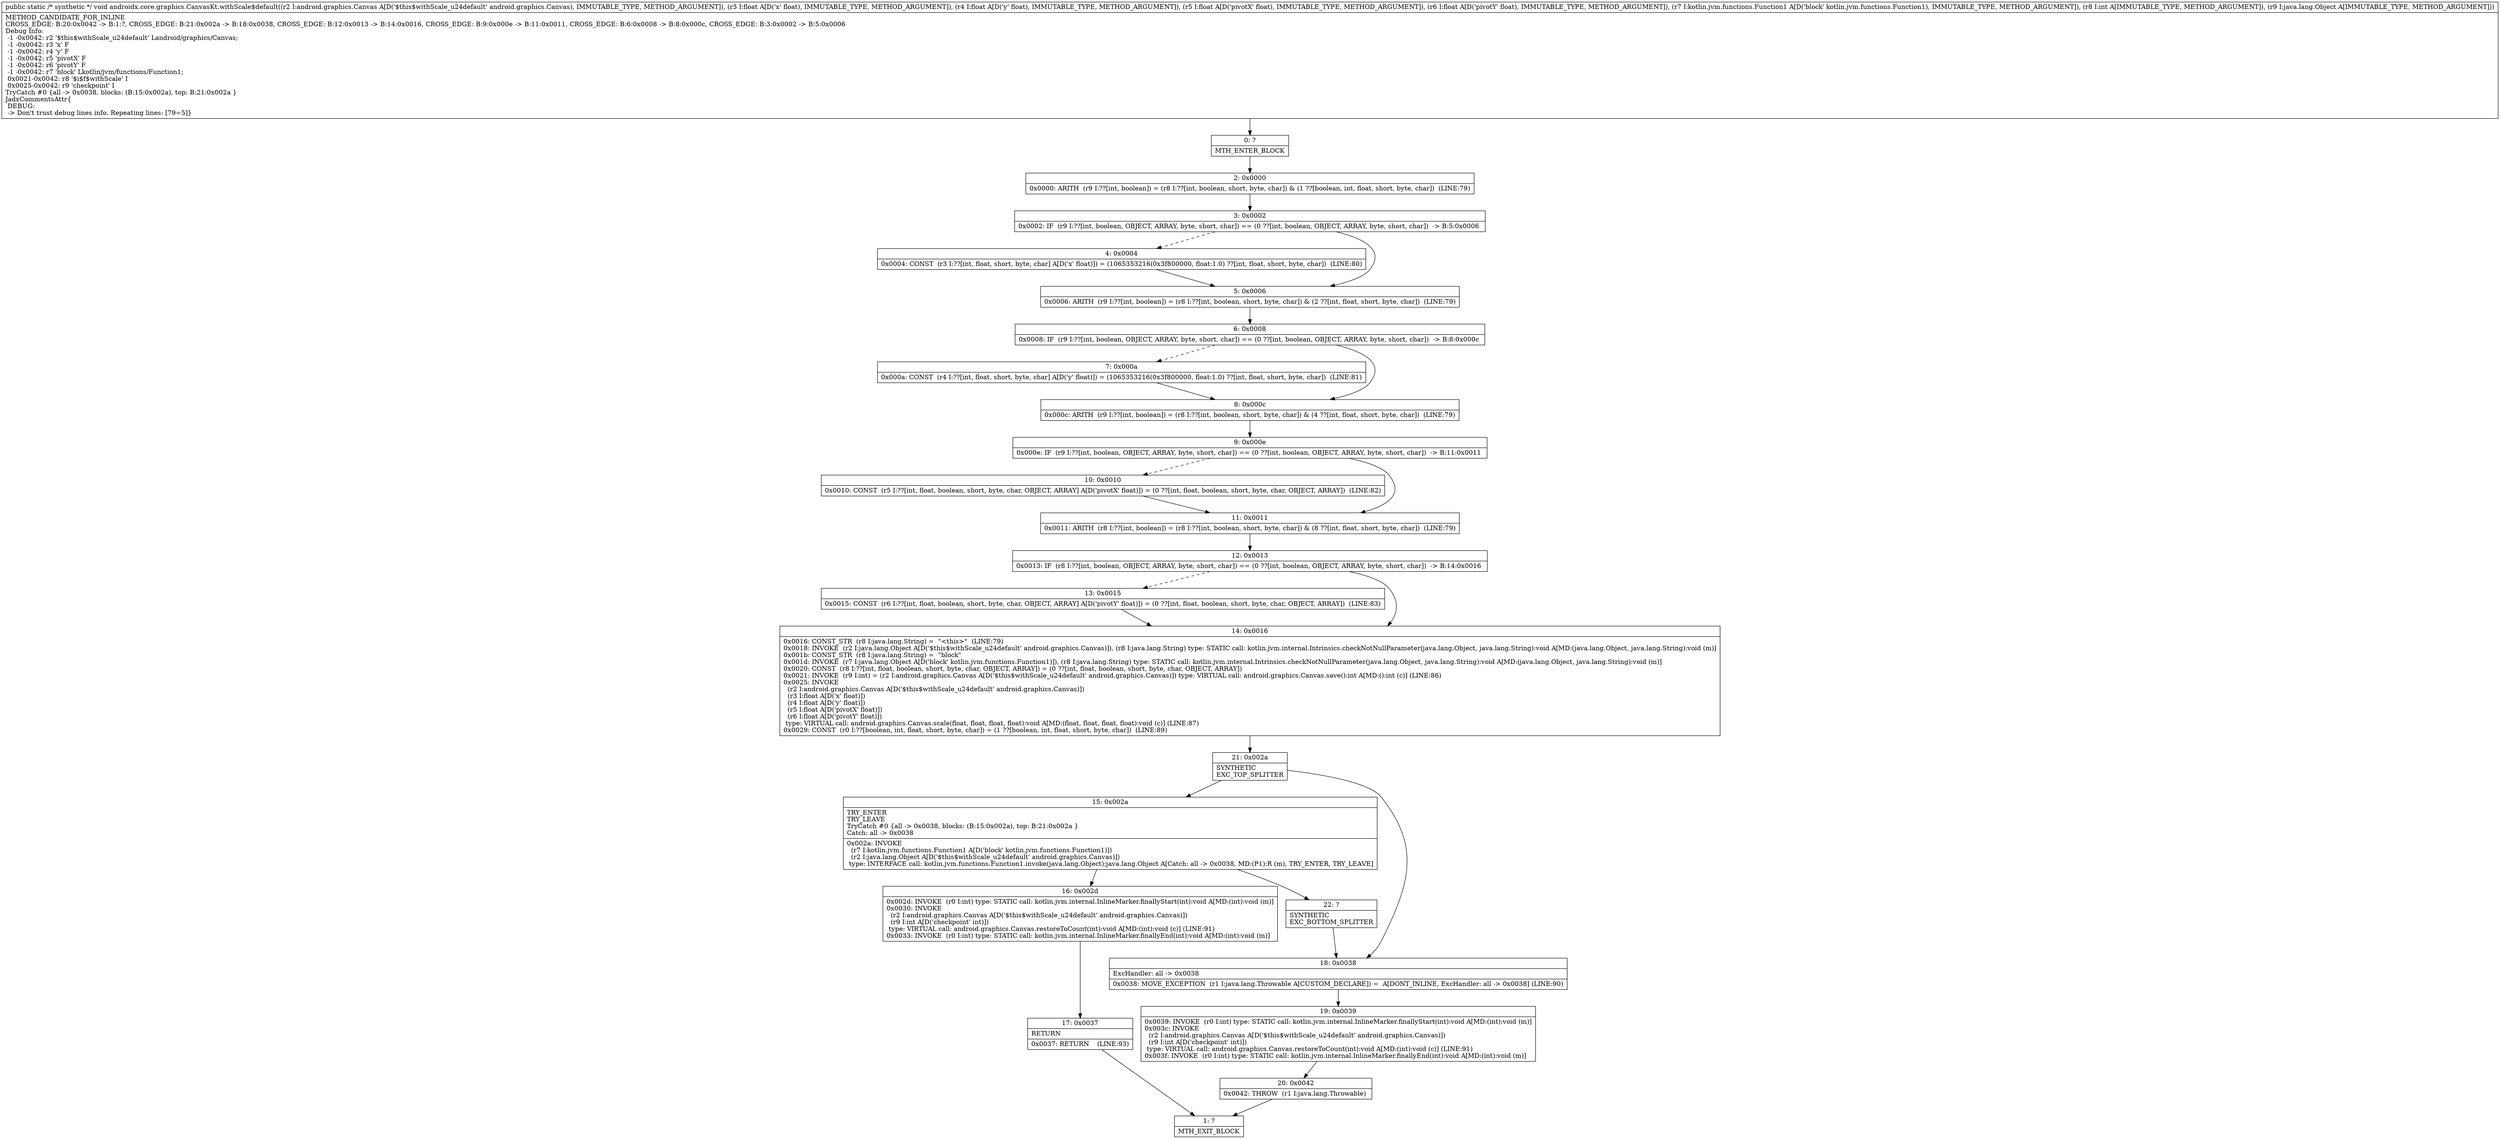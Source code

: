 digraph "CFG forandroidx.core.graphics.CanvasKt.withScale$default(Landroid\/graphics\/Canvas;FFFFLkotlin\/jvm\/functions\/Function1;ILjava\/lang\/Object;)V" {
Node_0 [shape=record,label="{0\:\ ?|MTH_ENTER_BLOCK\l}"];
Node_2 [shape=record,label="{2\:\ 0x0000|0x0000: ARITH  (r9 I:??[int, boolean]) = (r8 I:??[int, boolean, short, byte, char]) & (1 ??[boolean, int, float, short, byte, char])  (LINE:79)\l}"];
Node_3 [shape=record,label="{3\:\ 0x0002|0x0002: IF  (r9 I:??[int, boolean, OBJECT, ARRAY, byte, short, char]) == (0 ??[int, boolean, OBJECT, ARRAY, byte, short, char])  \-\> B:5:0x0006 \l}"];
Node_4 [shape=record,label="{4\:\ 0x0004|0x0004: CONST  (r3 I:??[int, float, short, byte, char] A[D('x' float)]) = (1065353216(0x3f800000, float:1.0) ??[int, float, short, byte, char])  (LINE:80)\l}"];
Node_5 [shape=record,label="{5\:\ 0x0006|0x0006: ARITH  (r9 I:??[int, boolean]) = (r8 I:??[int, boolean, short, byte, char]) & (2 ??[int, float, short, byte, char])  (LINE:79)\l}"];
Node_6 [shape=record,label="{6\:\ 0x0008|0x0008: IF  (r9 I:??[int, boolean, OBJECT, ARRAY, byte, short, char]) == (0 ??[int, boolean, OBJECT, ARRAY, byte, short, char])  \-\> B:8:0x000c \l}"];
Node_7 [shape=record,label="{7\:\ 0x000a|0x000a: CONST  (r4 I:??[int, float, short, byte, char] A[D('y' float)]) = (1065353216(0x3f800000, float:1.0) ??[int, float, short, byte, char])  (LINE:81)\l}"];
Node_8 [shape=record,label="{8\:\ 0x000c|0x000c: ARITH  (r9 I:??[int, boolean]) = (r8 I:??[int, boolean, short, byte, char]) & (4 ??[int, float, short, byte, char])  (LINE:79)\l}"];
Node_9 [shape=record,label="{9\:\ 0x000e|0x000e: IF  (r9 I:??[int, boolean, OBJECT, ARRAY, byte, short, char]) == (0 ??[int, boolean, OBJECT, ARRAY, byte, short, char])  \-\> B:11:0x0011 \l}"];
Node_10 [shape=record,label="{10\:\ 0x0010|0x0010: CONST  (r5 I:??[int, float, boolean, short, byte, char, OBJECT, ARRAY] A[D('pivotX' float)]) = (0 ??[int, float, boolean, short, byte, char, OBJECT, ARRAY])  (LINE:82)\l}"];
Node_11 [shape=record,label="{11\:\ 0x0011|0x0011: ARITH  (r8 I:??[int, boolean]) = (r8 I:??[int, boolean, short, byte, char]) & (8 ??[int, float, short, byte, char])  (LINE:79)\l}"];
Node_12 [shape=record,label="{12\:\ 0x0013|0x0013: IF  (r8 I:??[int, boolean, OBJECT, ARRAY, byte, short, char]) == (0 ??[int, boolean, OBJECT, ARRAY, byte, short, char])  \-\> B:14:0x0016 \l}"];
Node_13 [shape=record,label="{13\:\ 0x0015|0x0015: CONST  (r6 I:??[int, float, boolean, short, byte, char, OBJECT, ARRAY] A[D('pivotY' float)]) = (0 ??[int, float, boolean, short, byte, char, OBJECT, ARRAY])  (LINE:83)\l}"];
Node_14 [shape=record,label="{14\:\ 0x0016|0x0016: CONST_STR  (r8 I:java.lang.String) =  \"\<this\>\"  (LINE:79)\l0x0018: INVOKE  (r2 I:java.lang.Object A[D('$this$withScale_u24default' android.graphics.Canvas)]), (r8 I:java.lang.String) type: STATIC call: kotlin.jvm.internal.Intrinsics.checkNotNullParameter(java.lang.Object, java.lang.String):void A[MD:(java.lang.Object, java.lang.String):void (m)]\l0x001b: CONST_STR  (r8 I:java.lang.String) =  \"block\" \l0x001d: INVOKE  (r7 I:java.lang.Object A[D('block' kotlin.jvm.functions.Function1)]), (r8 I:java.lang.String) type: STATIC call: kotlin.jvm.internal.Intrinsics.checkNotNullParameter(java.lang.Object, java.lang.String):void A[MD:(java.lang.Object, java.lang.String):void (m)]\l0x0020: CONST  (r8 I:??[int, float, boolean, short, byte, char, OBJECT, ARRAY]) = (0 ??[int, float, boolean, short, byte, char, OBJECT, ARRAY]) \l0x0021: INVOKE  (r9 I:int) = (r2 I:android.graphics.Canvas A[D('$this$withScale_u24default' android.graphics.Canvas)]) type: VIRTUAL call: android.graphics.Canvas.save():int A[MD:():int (c)] (LINE:86)\l0x0025: INVOKE  \l  (r2 I:android.graphics.Canvas A[D('$this$withScale_u24default' android.graphics.Canvas)])\l  (r3 I:float A[D('x' float)])\l  (r4 I:float A[D('y' float)])\l  (r5 I:float A[D('pivotX' float)])\l  (r6 I:float A[D('pivotY' float)])\l type: VIRTUAL call: android.graphics.Canvas.scale(float, float, float, float):void A[MD:(float, float, float, float):void (c)] (LINE:87)\l0x0029: CONST  (r0 I:??[boolean, int, float, short, byte, char]) = (1 ??[boolean, int, float, short, byte, char])  (LINE:89)\l}"];
Node_21 [shape=record,label="{21\:\ 0x002a|SYNTHETIC\lEXC_TOP_SPLITTER\l}"];
Node_15 [shape=record,label="{15\:\ 0x002a|TRY_ENTER\lTRY_LEAVE\lTryCatch #0 \{all \-\> 0x0038, blocks: (B:15:0x002a), top: B:21:0x002a \}\lCatch: all \-\> 0x0038\l|0x002a: INVOKE  \l  (r7 I:kotlin.jvm.functions.Function1 A[D('block' kotlin.jvm.functions.Function1)])\l  (r2 I:java.lang.Object A[D('$this$withScale_u24default' android.graphics.Canvas)])\l type: INTERFACE call: kotlin.jvm.functions.Function1.invoke(java.lang.Object):java.lang.Object A[Catch: all \-\> 0x0038, MD:(P1):R (m), TRY_ENTER, TRY_LEAVE]\l}"];
Node_16 [shape=record,label="{16\:\ 0x002d|0x002d: INVOKE  (r0 I:int) type: STATIC call: kotlin.jvm.internal.InlineMarker.finallyStart(int):void A[MD:(int):void (m)]\l0x0030: INVOKE  \l  (r2 I:android.graphics.Canvas A[D('$this$withScale_u24default' android.graphics.Canvas)])\l  (r9 I:int A[D('checkpoint' int)])\l type: VIRTUAL call: android.graphics.Canvas.restoreToCount(int):void A[MD:(int):void (c)] (LINE:91)\l0x0033: INVOKE  (r0 I:int) type: STATIC call: kotlin.jvm.internal.InlineMarker.finallyEnd(int):void A[MD:(int):void (m)]\l}"];
Node_17 [shape=record,label="{17\:\ 0x0037|RETURN\l|0x0037: RETURN    (LINE:93)\l}"];
Node_1 [shape=record,label="{1\:\ ?|MTH_EXIT_BLOCK\l}"];
Node_22 [shape=record,label="{22\:\ ?|SYNTHETIC\lEXC_BOTTOM_SPLITTER\l}"];
Node_18 [shape=record,label="{18\:\ 0x0038|ExcHandler: all \-\> 0x0038\l|0x0038: MOVE_EXCEPTION  (r1 I:java.lang.Throwable A[CUSTOM_DECLARE]) =  A[DONT_INLINE, ExcHandler: all \-\> 0x0038] (LINE:90)\l}"];
Node_19 [shape=record,label="{19\:\ 0x0039|0x0039: INVOKE  (r0 I:int) type: STATIC call: kotlin.jvm.internal.InlineMarker.finallyStart(int):void A[MD:(int):void (m)]\l0x003c: INVOKE  \l  (r2 I:android.graphics.Canvas A[D('$this$withScale_u24default' android.graphics.Canvas)])\l  (r9 I:int A[D('checkpoint' int)])\l type: VIRTUAL call: android.graphics.Canvas.restoreToCount(int):void A[MD:(int):void (c)] (LINE:91)\l0x003f: INVOKE  (r0 I:int) type: STATIC call: kotlin.jvm.internal.InlineMarker.finallyEnd(int):void A[MD:(int):void (m)]\l}"];
Node_20 [shape=record,label="{20\:\ 0x0042|0x0042: THROW  (r1 I:java.lang.Throwable) \l}"];
MethodNode[shape=record,label="{public static \/* synthetic *\/ void androidx.core.graphics.CanvasKt.withScale$default((r2 I:android.graphics.Canvas A[D('$this$withScale_u24default' android.graphics.Canvas), IMMUTABLE_TYPE, METHOD_ARGUMENT]), (r3 I:float A[D('x' float), IMMUTABLE_TYPE, METHOD_ARGUMENT]), (r4 I:float A[D('y' float), IMMUTABLE_TYPE, METHOD_ARGUMENT]), (r5 I:float A[D('pivotX' float), IMMUTABLE_TYPE, METHOD_ARGUMENT]), (r6 I:float A[D('pivotY' float), IMMUTABLE_TYPE, METHOD_ARGUMENT]), (r7 I:kotlin.jvm.functions.Function1 A[D('block' kotlin.jvm.functions.Function1), IMMUTABLE_TYPE, METHOD_ARGUMENT]), (r8 I:int A[IMMUTABLE_TYPE, METHOD_ARGUMENT]), (r9 I:java.lang.Object A[IMMUTABLE_TYPE, METHOD_ARGUMENT]))  | METHOD_CANDIDATE_FOR_INLINE\lCROSS_EDGE: B:20:0x0042 \-\> B:1:?, CROSS_EDGE: B:21:0x002a \-\> B:18:0x0038, CROSS_EDGE: B:12:0x0013 \-\> B:14:0x0016, CROSS_EDGE: B:9:0x000e \-\> B:11:0x0011, CROSS_EDGE: B:6:0x0008 \-\> B:8:0x000c, CROSS_EDGE: B:3:0x0002 \-\> B:5:0x0006\lDebug Info:\l  \-1 \-0x0042: r2 '$this$withScale_u24default' Landroid\/graphics\/Canvas;\l  \-1 \-0x0042: r3 'x' F\l  \-1 \-0x0042: r4 'y' F\l  \-1 \-0x0042: r5 'pivotX' F\l  \-1 \-0x0042: r6 'pivotY' F\l  \-1 \-0x0042: r7 'block' Lkotlin\/jvm\/functions\/Function1;\l  0x0021\-0x0042: r8 '$i$f$withScale' I\l  0x0025\-0x0042: r9 'checkpoint' I\lTryCatch #0 \{all \-\> 0x0038, blocks: (B:15:0x002a), top: B:21:0x002a \}\lJadxCommentsAttr\{\l DEBUG: \l \-\> Don't trust debug lines info. Repeating lines: [79=5]\}\l}"];
MethodNode -> Node_0;Node_0 -> Node_2;
Node_2 -> Node_3;
Node_3 -> Node_4[style=dashed];
Node_3 -> Node_5;
Node_4 -> Node_5;
Node_5 -> Node_6;
Node_6 -> Node_7[style=dashed];
Node_6 -> Node_8;
Node_7 -> Node_8;
Node_8 -> Node_9;
Node_9 -> Node_10[style=dashed];
Node_9 -> Node_11;
Node_10 -> Node_11;
Node_11 -> Node_12;
Node_12 -> Node_13[style=dashed];
Node_12 -> Node_14;
Node_13 -> Node_14;
Node_14 -> Node_21;
Node_21 -> Node_15;
Node_21 -> Node_18;
Node_15 -> Node_16;
Node_15 -> Node_22;
Node_16 -> Node_17;
Node_17 -> Node_1;
Node_22 -> Node_18;
Node_18 -> Node_19;
Node_19 -> Node_20;
Node_20 -> Node_1;
}


